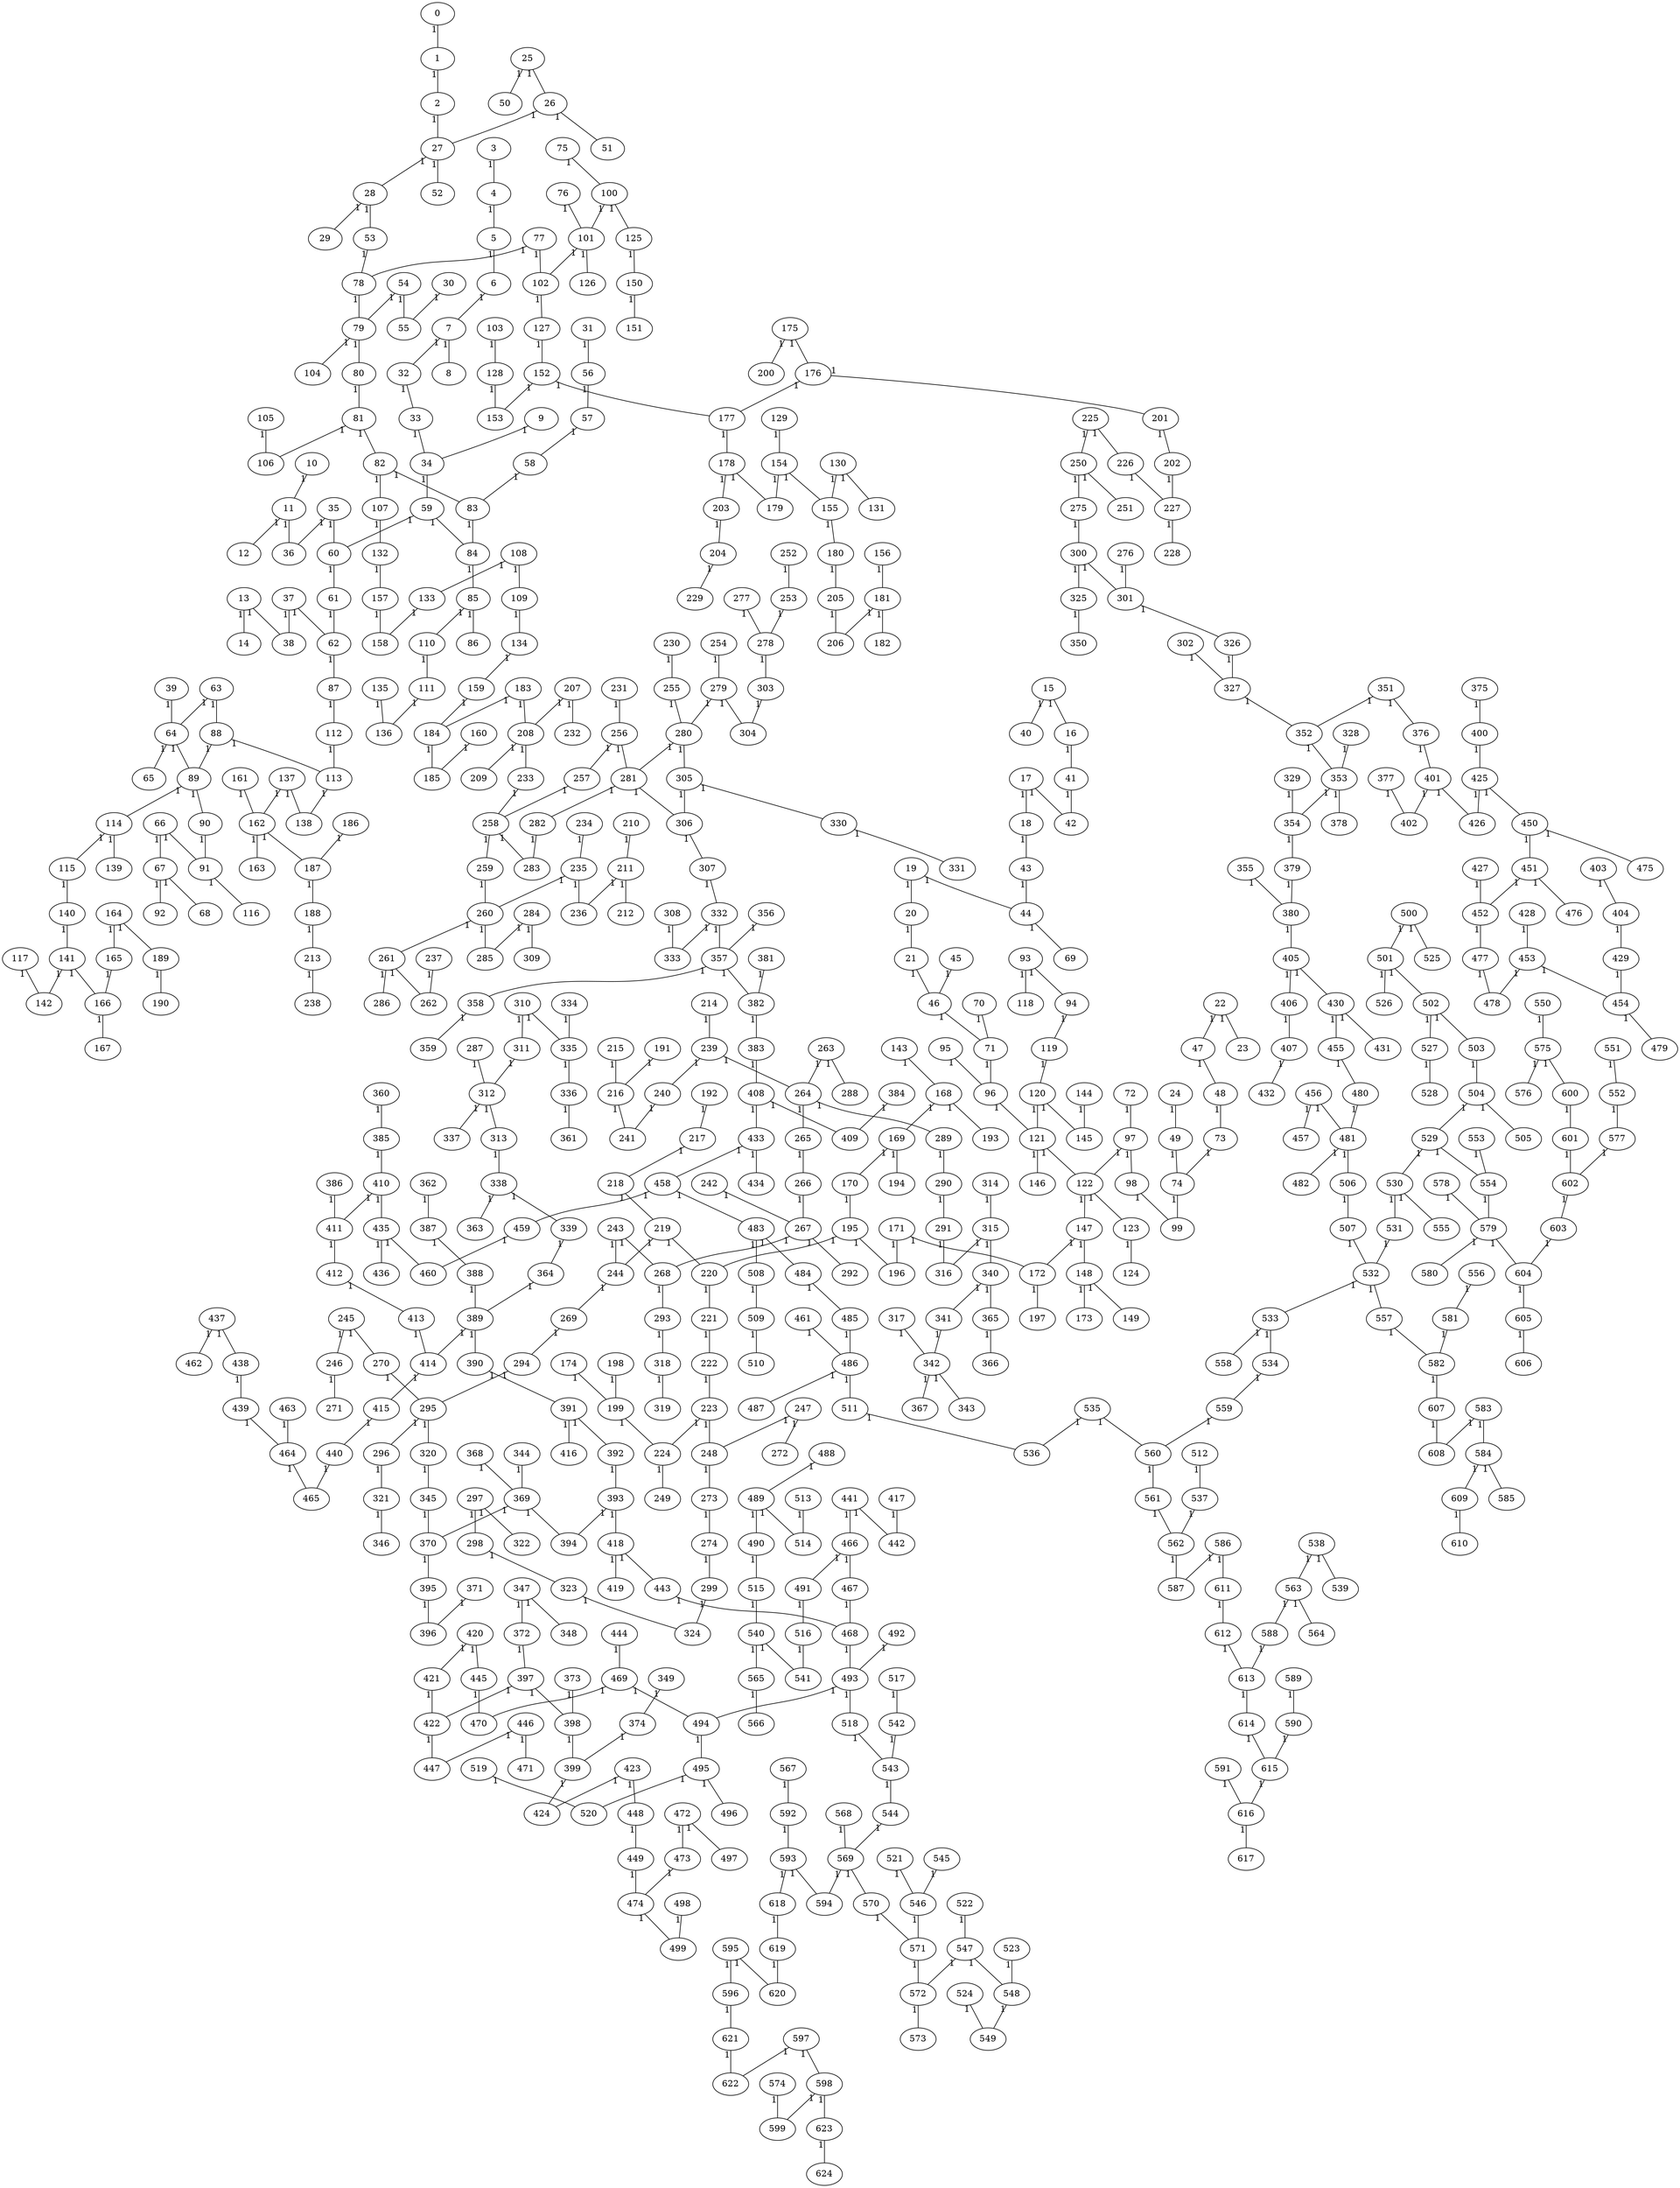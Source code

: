 graph { 
	0--1 [taillabel = "1"]
	120--145 [taillabel = "1"]
	601--602 [taillabel = "1"]
	164--189 [taillabel = "1"]
	280--281 [taillabel = "1"]
	589--590 [taillabel = "1"]
	345--370 [taillabel = "1"]
	449--474 [taillabel = "1"]
	568--569 [taillabel = "1"]
	415--440 [taillabel = "1"]
	579--604 [taillabel = "1"]
	243--244 [taillabel = "1"]
	596--621 [taillabel = "1"]
	383--408 [taillabel = "1"]
	389--390 [taillabel = "1"]
	399--424 [taillabel = "1"]
	80--81 [taillabel = "1"]
	473--474 [taillabel = "1"]
	334--335 [taillabel = "1"]
	74--99 [taillabel = "1"]
	335--336 [taillabel = "1"]
	66--67 [taillabel = "1"]
	35--36 [taillabel = "1"]
	54--55 [taillabel = "1"]
	375--400 [taillabel = "1"]
	202--227 [taillabel = "1"]
	159--184 [taillabel = "1"]
	535--560 [taillabel = "1"]
	393--394 [taillabel = "1"]
	22--23 [taillabel = "1"]
	300--301 [taillabel = "1"]
	605--606 [taillabel = "1"]
	217--218 [taillabel = "1"]
	421--422 [taillabel = "1"]
	132--157 [taillabel = "1"]
	598--599 [taillabel = "1"]
	423--424 [taillabel = "1"]
	284--309 [taillabel = "1"]
	502--503 [taillabel = "1"]
	250--275 [taillabel = "1"]
	152--153 [taillabel = "1"]
	181--206 [taillabel = "1"]
	571--572 [taillabel = "1"]
	239--240 [taillabel = "1"]
	469--470 [taillabel = "1"]
	507--532 [taillabel = "1"]
	239--264 [taillabel = "1"]
	101--126 [taillabel = "1"]
	108--133 [taillabel = "1"]
	97--98 [taillabel = "1"]
	621--622 [taillabel = "1"]
	618--619 [taillabel = "1"]
	199--224 [taillabel = "1"]
	533--534 [taillabel = "1"]
	598--623 [taillabel = "1"]
	467--468 [taillabel = "1"]
	18--43 [taillabel = "1"]
	223--248 [taillabel = "1"]
	609--610 [taillabel = "1"]
	418--443 [taillabel = "1"]
	177--178 [taillabel = "1"]
	266--267 [taillabel = "1"]
	308--333 [taillabel = "1"]
	16--41 [taillabel = "1"]
	362--387 [taillabel = "1"]
	563--564 [taillabel = "1"]
	204--229 [taillabel = "1"]
	391--416 [taillabel = "1"]
	260--261 [taillabel = "1"]
	60--61 [taillabel = "1"]
	406--407 [taillabel = "1"]
	56--57 [taillabel = "1"]
	113--138 [taillabel = "1"]
	553--554 [taillabel = "1"]
	597--598 [taillabel = "1"]
	310--311 [taillabel = "1"]
	535--536 [taillabel = "1"]
	296--321 [taillabel = "1"]
	301--326 [taillabel = "1"]
	397--422 [taillabel = "1"]
	31--56 [taillabel = "1"]
	178--203 [taillabel = "1"]
	466--491 [taillabel = "1"]
	326--327 [taillabel = "1"]
	602--603 [taillabel = "1"]
	480--481 [taillabel = "1"]
	455--480 [taillabel = "1"]
	259--260 [taillabel = "1"]
	187--188 [taillabel = "1"]
	62--87 [taillabel = "1"]
	277--278 [taillabel = "1"]
	205--206 [taillabel = "1"]
	22--47 [taillabel = "1"]
	90--91 [taillabel = "1"]
	157--158 [taillabel = "1"]
	17--18 [taillabel = "1"]
	448--449 [taillabel = "1"]
	500--525 [taillabel = "1"]
	469--494 [taillabel = "1"]
	481--506 [taillabel = "1"]
	282--283 [taillabel = "1"]
	91--116 [taillabel = "1"]
	13--14 [taillabel = "1"]
	561--562 [taillabel = "1"]
	380--405 [taillabel = "1"]
	48--73 [taillabel = "1"]
	532--533 [taillabel = "1"]
	358--359 [taillabel = "1"]
	293--318 [taillabel = "1"]
	128--153 [taillabel = "1"]
	17--42 [taillabel = "1"]
	340--365 [taillabel = "1"]
	582--607 [taillabel = "1"]
	71--96 [taillabel = "1"]
	264--265 [taillabel = "1"]
	472--497 [taillabel = "1"]
	169--170 [taillabel = "1"]
	291--316 [taillabel = "1"]
	498--499 [taillabel = "1"]
	27--28 [taillabel = "1"]
	591--616 [taillabel = "1"]
	311--312 [taillabel = "1"]
	398--399 [taillabel = "1"]
	430--431 [taillabel = "1"]
	234--235 [taillabel = "1"]
	414--415 [taillabel = "1"]
	41--42 [taillabel = "1"]
	110--111 [taillabel = "1"]
	607--608 [taillabel = "1"]
	444--469 [taillabel = "1"]
	562--587 [taillabel = "1"]
	260--285 [taillabel = "1"]
	604--605 [taillabel = "1"]
	195--220 [taillabel = "1"]
	216--241 [taillabel = "1"]
	490--515 [taillabel = "1"]
	339--364 [taillabel = "1"]
	45--46 [taillabel = "1"]
	2--27 [taillabel = "1"]
	590--615 [taillabel = "1"]
	302--327 [taillabel = "1"]
	583--584 [taillabel = "1"]
	143--168 [taillabel = "1"]
	430--455 [taillabel = "1"]
	114--115 [taillabel = "1"]
	489--490 [taillabel = "1"]
	174--199 [taillabel = "1"]
	219--244 [taillabel = "1"]
	353--354 [taillabel = "1"]
	152--177 [taillabel = "1"]
	429--454 [taillabel = "1"]
	287--312 [taillabel = "1"]
	612--613 [taillabel = "1"]
	252--253 [taillabel = "1"]
	456--457 [taillabel = "1"]
	150--151 [taillabel = "1"]
	83--84 [taillabel = "1"]
	552--577 [taillabel = "1"]
	47--48 [taillabel = "1"]
	176--177 [taillabel = "1"]
	353--378 [taillabel = "1"]
	548--549 [taillabel = "1"]
	538--563 [taillabel = "1"]
	389--414 [taillabel = "1"]
	220--221 [taillabel = "1"]
	148--173 [taillabel = "1"]
	452--477 [taillabel = "1"]
	224--249 [taillabel = "1"]
	323--324 [taillabel = "1"]
	321--346 [taillabel = "1"]
	368--369 [taillabel = "1"]
	225--250 [taillabel = "1"]
	189--190 [taillabel = "1"]
	314--315 [taillabel = "1"]
	263--264 [taillabel = "1"]
	77--102 [taillabel = "1"]
	509--510 [taillabel = "1"]
	577--602 [taillabel = "1"]
	98--99 [taillabel = "1"]
	184--185 [taillabel = "1"]
	267--268 [taillabel = "1"]
	107--132 [taillabel = "1"]
	472--473 [taillabel = "1"]
	284--285 [taillabel = "1"]
	336--361 [taillabel = "1"]
	207--232 [taillabel = "1"]
	275--300 [taillabel = "1"]
	453--478 [taillabel = "1"]
	119--120 [taillabel = "1"]
	517--542 [taillabel = "1"]
	508--509 [taillabel = "1"]
	161--162 [taillabel = "1"]
	588--613 [taillabel = "1"]
	332--333 [taillabel = "1"]
	109--134 [taillabel = "1"]
	441--442 [taillabel = "1"]
	529--554 [taillabel = "1"]
	295--320 [taillabel = "1"]
	235--236 [taillabel = "1"]
	303--304 [taillabel = "1"]
	495--496 [taillabel = "1"]
	24--49 [taillabel = "1"]
	223--224 [taillabel = "1"]
	27--52 [taillabel = "1"]
	255--280 [taillabel = "1"]
	203--204 [taillabel = "1"]
	218--219 [taillabel = "1"]
	593--594 [taillabel = "1"]
	208--209 [taillabel = "1"]
	207--208 [taillabel = "1"]
	198--199 [taillabel = "1"]
	114--139 [taillabel = "1"]
	183--184 [taillabel = "1"]
	547--572 [taillabel = "1"]
	373--398 [taillabel = "1"]
	453--454 [taillabel = "1"]
	58--83 [taillabel = "1"]
	263--288 [taillabel = "1"]
	593--618 [taillabel = "1"]
	219--220 [taillabel = "1"]
	360--385 [taillabel = "1"]
	235--260 [taillabel = "1"]
	117--142 [taillabel = "1"]
	276--301 [taillabel = "1"]
	493--518 [taillabel = "1"]
	340--341 [taillabel = "1"]
	405--406 [taillabel = "1"]
	527--528 [taillabel = "1"]
	428--453 [taillabel = "1"]
	374--399 [taillabel = "1"]
	35--60 [taillabel = "1"]
	154--155 [taillabel = "1"]
	493--494 [taillabel = "1"]
	468--493 [taillabel = "1"]
	170--195 [taillabel = "1"]
	572--573 [taillabel = "1"]
	100--125 [taillabel = "1"]
	233--258 [taillabel = "1"]
	543--544 [taillabel = "1"]
	95--96 [taillabel = "1"]
	410--435 [taillabel = "1"]
	597--622 [taillabel = "1"]
	459--460 [taillabel = "1"]
	186--187 [taillabel = "1"]
	369--394 [taillabel = "1"]
	171--196 [taillabel = "1"]
	586--611 [taillabel = "1"]
	370--395 [taillabel = "1"]
	422--447 [taillabel = "1"]
	140--141 [taillabel = "1"]
	256--281 [taillabel = "1"]
	495--520 [taillabel = "1"]
	130--131 [taillabel = "1"]
	315--340 [taillabel = "1"]
	437--462 [taillabel = "1"]
	511--536 [taillabel = "1"]
	454--479 [taillabel = "1"]
	108--109 [taillabel = "1"]
	546--571 [taillabel = "1"]
	96--121 [taillabel = "1"]
	575--576 [taillabel = "1"]
	165--166 [taillabel = "1"]
	332--357 [taillabel = "1"]
	435--436 [taillabel = "1"]
	6--7 [taillabel = "1"]
	121--146 [taillabel = "1"]
	485--486 [taillabel = "1"]
	85--86 [taillabel = "1"]
	516--541 [taillabel = "1"]
	354--379 [taillabel = "1"]
	66--91 [taillabel = "1"]
	352--353 [taillabel = "1"]
	433--458 [taillabel = "1"]
	115--140 [taillabel = "1"]
	501--526 [taillabel = "1"]
	240--241 [taillabel = "1"]
	395--396 [taillabel = "1"]
	458--483 [taillabel = "1"]
	19--44 [taillabel = "1"]
	221--222 [taillabel = "1"]
	148--149 [taillabel = "1"]
	341--342 [taillabel = "1"]
	111--136 [taillabel = "1"]
	261--286 [taillabel = "1"]
	85--110 [taillabel = "1"]
	280--305 [taillabel = "1"]
	315--316 [taillabel = "1"]
	26--27 [taillabel = "1"]
	456--481 [taillabel = "1"]
	328--353 [taillabel = "1"]
	614--615 [taillabel = "1"]
	33--34 [taillabel = "1"]
	412--413 [taillabel = "1"]
	122--123 [taillabel = "1"]
	379--380 [taillabel = "1"]
	391--392 [taillabel = "1"]
	1--2 [taillabel = "1"]
	231--256 [taillabel = "1"]
	28--29 [taillabel = "1"]
	192--217 [taillabel = "1"]
	46--71 [taillabel = "1"]
	248--273 [taillabel = "1"]
	155--180 [taillabel = "1"]
	425--426 [taillabel = "1"]
	560--561 [taillabel = "1"]
	250--251 [taillabel = "1"]
	305--330 [taillabel = "1"]
	67--68 [taillabel = "1"]
	53--78 [taillabel = "1"]
	237--262 [taillabel = "1"]
	401--402 [taillabel = "1"]
	264--289 [taillabel = "1"]
	408--409 [taillabel = "1"]
	524--549 [taillabel = "1"]
	123--124 [taillabel = "1"]
	578--579 [taillabel = "1"]
	269--294 [taillabel = "1"]
	133--158 [taillabel = "1"]
	290--291 [taillabel = "1"]
	483--484 [taillabel = "1"]
	227--228 [taillabel = "1"]
	458--459 [taillabel = "1"]
	403--404 [taillabel = "1"]
	49--74 [taillabel = "1"]
	387--388 [taillabel = "1"]
	584--585 [taillabel = "1"]
	171--172 [taillabel = "1"]
	540--541 [taillabel = "1"]
	147--148 [taillabel = "1"]
	245--270 [taillabel = "1"]
	4--5 [taillabel = "1"]
	466--467 [taillabel = "1"]
	105--106 [taillabel = "1"]
	246--271 [taillabel = "1"]
	134--159 [taillabel = "1"]
	135--136 [taillabel = "1"]
	245--246 [taillabel = "1"]
	438--439 [taillabel = "1"]
	533--558 [taillabel = "1"]
	433--434 [taillabel = "1"]
	423--448 [taillabel = "1"]
	372--397 [taillabel = "1"]
	351--352 [taillabel = "1"]
	325--350 [taillabel = "1"]
	137--138 [taillabel = "1"]
	530--531 [taillabel = "1"]
	512--537 [taillabel = "1"]
	10--11 [taillabel = "1"]
	397--398 [taillabel = "1"]
	121--122 [taillabel = "1"]
	586--587 [taillabel = "1"]
	100--101 [taillabel = "1"]
	451--476 [taillabel = "1"]
	338--363 [taillabel = "1"]
	201--202 [taillabel = "1"]
	310--335 [taillabel = "1"]
	392--393 [taillabel = "1"]
	351--376 [taillabel = "1"]
	439--464 [taillabel = "1"]
	477--478 [taillabel = "1"]
	59--84 [taillabel = "1"]
	540--565 [taillabel = "1"]
	103--128 [taillabel = "1"]
	15--40 [taillabel = "1"]
	181--182 [taillabel = "1"]
	443--468 [taillabel = "1"]
	15--16 [taillabel = "1"]
	489--514 [taillabel = "1"]
	54--79 [taillabel = "1"]
	243--268 [taillabel = "1"]
	244--269 [taillabel = "1"]
	162--187 [taillabel = "1"]
	93--94 [taillabel = "1"]
	147--172 [taillabel = "1"]
	156--181 [taillabel = "1"]
	418--419 [taillabel = "1"]
	569--594 [taillabel = "1"]
	270--295 [taillabel = "1"]
	32--33 [taillabel = "1"]
	230--255 [taillabel = "1"]
	97--122 [taillabel = "1"]
	9--34 [taillabel = "1"]
	545--546 [taillabel = "1"]
	592--593 [taillabel = "1"]
	384--409 [taillabel = "1"]
	72--97 [taillabel = "1"]
	37--38 [taillabel = "1"]
	101--102 [taillabel = "1"]
	563--588 [taillabel = "1"]
	281--306 [taillabel = "1"]
	261--262 [taillabel = "1"]
	279--280 [taillabel = "1"]
	441--466 [taillabel = "1"]
	39--64 [taillabel = "1"]
	519--520 [taillabel = "1"]
	410--411 [taillabel = "1"]
	176--201 [taillabel = "1"]
	376--401 [taillabel = "1"]
	225--226 [taillabel = "1"]
	371--396 [taillabel = "1"]
	342--367 [taillabel = "1"]
	393--418 [taillabel = "1"]
	537--562 [taillabel = "1"]
	25--26 [taillabel = "1"]
	273--274 [taillabel = "1"]
	94--119 [taillabel = "1"]
	613--614 [taillabel = "1"]
	226--227 [taillabel = "1"]
	307--332 [taillabel = "1"]
	7--8 [taillabel = "1"]
	382--383 [taillabel = "1"]
	168--193 [taillabel = "1"]
	492--493 [taillabel = "1"]
	327--352 [taillabel = "1"]
	408--433 [taillabel = "1"]
	450--475 [taillabel = "1"]
	417--442 [taillabel = "1"]
	405--430 [taillabel = "1"]
	491--516 [taillabel = "1"]
	84--85 [taillabel = "1"]
	506--507 [taillabel = "1"]
	420--445 [taillabel = "1"]
	81--106 [taillabel = "1"]
	494--495 [taillabel = "1"]
	538--539 [taillabel = "1"]
	78--79 [taillabel = "1"]
	120--121 [taillabel = "1"]
	34--59 [taillabel = "1"]
	57--58 [taillabel = "1"]
	486--511 [taillabel = "1"]
	214--239 [taillabel = "1"]
	3--4 [taillabel = "1"]
	298--323 [taillabel = "1"]
	451--452 [taillabel = "1"]
	521--546 [taillabel = "1"]
	59--60 [taillabel = "1"]
	357--382 [taillabel = "1"]
	531--532 [taillabel = "1"]
	268--293 [taillabel = "1"]
	82--83 [taillabel = "1"]
	583--608 [taillabel = "1"]
	312--313 [taillabel = "1"]
	77--78 [taillabel = "1"]
	160--185 [taillabel = "1"]
	26--51 [taillabel = "1"]
	122--147 [taillabel = "1"]
	127--152 [taillabel = "1"]
	365--366 [taillabel = "1"]
	445--470 [taillabel = "1"]
	253--278 [taillabel = "1"]
	501--502 [taillabel = "1"]
	550--575 [taillabel = "1"]
	388--389 [taillabel = "1"]
	364--389 [taillabel = "1"]
	584--609 [taillabel = "1"]
	25--50 [taillabel = "1"]
	208--233 [taillabel = "1"]
	357--358 [taillabel = "1"]
	570--571 [taillabel = "1"]
	615--616 [taillabel = "1"]
	88--113 [taillabel = "1"]
	603--604 [taillabel = "1"]
	355--380 [taillabel = "1"]
	483--508 [taillabel = "1"]
	89--114 [taillabel = "1"]
	534--559 [taillabel = "1"]
	141--166 [taillabel = "1"]
	611--612 [taillabel = "1"]
	169--194 [taillabel = "1"]
	567--592 [taillabel = "1"]
	557--582 [taillabel = "1"]
	313--338 [taillabel = "1"]
	274--299 [taillabel = "1"]
	70--71 [taillabel = "1"]
	407--432 [taillabel = "1"]
	175--176 [taillabel = "1"]
	464--465 [taillabel = "1"]
	222--223 [taillabel = "1"]
	369--370 [taillabel = "1"]
	481--482 [taillabel = "1"]
	61--62 [taillabel = "1"]
	144--145 [taillabel = "1"]
	112--113 [taillabel = "1"]
	265--266 [taillabel = "1"]
	247--248 [taillabel = "1"]
	400--425 [taillabel = "1"]
	515--540 [taillabel = "1"]
	484--485 [taillabel = "1"]
	211--236 [taillabel = "1"]
	356--357 [taillabel = "1"]
	330--331 [taillabel = "1"]
	435--460 [taillabel = "1"]
	297--298 [taillabel = "1"]
	381--382 [taillabel = "1"]
	81--82 [taillabel = "1"]
	87--112 [taillabel = "1"]
	267--292 [taillabel = "1"]
	390--391 [taillabel = "1"]
	73--74 [taillabel = "1"]
	446--447 [taillabel = "1"]
	141--142 [taillabel = "1"]
	551--552 [taillabel = "1"]
	502--527 [taillabel = "1"]
	446--471 [taillabel = "1"]
	595--596 [taillabel = "1"]
	317--342 [taillabel = "1"]
	420--421 [taillabel = "1"]
	518--543 [taillabel = "1"]
	164--165 [taillabel = "1"]
	125--150 [taillabel = "1"]
	440--465 [taillabel = "1"]
	289--290 [taillabel = "1"]
	154--179 [taillabel = "1"]
	559--560 [taillabel = "1"]
	574--599 [taillabel = "1"]
	347--348 [taillabel = "1"]
	461--486 [taillabel = "1"]
	254--279 [taillabel = "1"]
	347--372 [taillabel = "1"]
	19--20 [taillabel = "1"]
	21--46 [taillabel = "1"]
	102--127 [taillabel = "1"]
	279--304 [taillabel = "1"]
	411--412 [taillabel = "1"]
	172--197 [taillabel = "1"]
	5--6 [taillabel = "1"]
	623--624 [taillabel = "1"]
	82--107 [taillabel = "1"]
	544--569 [taillabel = "1"]
	386--411 [taillabel = "1"]
	486--487 [taillabel = "1"]
	377--402 [taillabel = "1"]
	504--529 [taillabel = "1"]
	30--55 [taillabel = "1"]
	130--155 [taillabel = "1"]
	401--426 [taillabel = "1"]
	67--92 [taillabel = "1"]
	425--450 [taillabel = "1"]
	137--162 [taillabel = "1"]
	581--582 [taillabel = "1"]
	247--272 [taillabel = "1"]
	595--620 [taillabel = "1"]
	195--196 [taillabel = "1"]
	75--100 [taillabel = "1"]
	513--514 [taillabel = "1"]
	532--557 [taillabel = "1"]
	37--62 [taillabel = "1"]
	178--179 [taillabel = "1"]
	89--90 [taillabel = "1"]
	329--354 [taillabel = "1"]
	88--89 [taillabel = "1"]
	503--504 [taillabel = "1"]
	7--32 [taillabel = "1"]
	191--216 [taillabel = "1"]
	299--324 [taillabel = "1"]
	385--410 [taillabel = "1"]
	554--579 [taillabel = "1"]
	569--570 [taillabel = "1"]
	242--267 [taillabel = "1"]
	320--345 [taillabel = "1"]
	413--414 [taillabel = "1"]
	529--530 [taillabel = "1"]
	258--259 [taillabel = "1"]
	306--307 [taillabel = "1"]
	188--213 [taillabel = "1"]
	294--295 [taillabel = "1"]
	129--154 [taillabel = "1"]
	211--212 [taillabel = "1"]
	530--555 [taillabel = "1"]
	28--53 [taillabel = "1"]
	318--319 [taillabel = "1"]
	64--65 [taillabel = "1"]
	556--581 [taillabel = "1"]
	427--452 [taillabel = "1"]
	338--339 [taillabel = "1"]
	20--21 [taillabel = "1"]
	295--296 [taillabel = "1"]
	258--283 [taillabel = "1"]
	504--505 [taillabel = "1"]
	183--208 [taillabel = "1"]
	180--205 [taillabel = "1"]
	579--580 [taillabel = "1"]
	11--12 [taillabel = "1"]
	600--601 [taillabel = "1"]
	463--464 [taillabel = "1"]
	278--303 [taillabel = "1"]
	281--282 [taillabel = "1"]
	474--499 [taillabel = "1"]
	450--451 [taillabel = "1"]
	297--322 [taillabel = "1"]
	11--36 [taillabel = "1"]
	342--343 [taillabel = "1"]
	619--620 [taillabel = "1"]
	616--617 [taillabel = "1"]
	349--374 [taillabel = "1"]
	168--169 [taillabel = "1"]
	210--211 [taillabel = "1"]
	215--216 [taillabel = "1"]
	166--167 [taillabel = "1"]
	76--101 [taillabel = "1"]
	162--163 [taillabel = "1"]
	93--118 [taillabel = "1"]
	522--547 [taillabel = "1"]
	305--306 [taillabel = "1"]
	547--548 [taillabel = "1"]
	542--543 [taillabel = "1"]
	488--489 [taillabel = "1"]
	437--438 [taillabel = "1"]
	575--600 [taillabel = "1"]
	43--44 [taillabel = "1"]
	64--89 [taillabel = "1"]
	300--325 [taillabel = "1"]
	344--369 [taillabel = "1"]
	213--238 [taillabel = "1"]
	79--104 [taillabel = "1"]
	44--69 [taillabel = "1"]
	523--548 [taillabel = "1"]
	63--88 [taillabel = "1"]
	565--566 [taillabel = "1"]
	13--38 [taillabel = "1"]
	175--200 [taillabel = "1"]
	312--337 [taillabel = "1"]
	500--501 [taillabel = "1"]
	404--429 [taillabel = "1"]
	257--258 [taillabel = "1"]
	79--80 [taillabel = "1"]
	63--64 [taillabel = "1"]
	256--257 [taillabel = "1"]
	0
	1
	2
	3
	4
	5
	6
	7
	8
	9
	10
	11
	12
	13
	14
	15
	16
	17
	18
	19
	20
	21
	22
	23
	24
	25
	26
	27
	28
	29
	30
	31
	32
	33
	34
	35
	36
	37
	38
	39
	40
	41
	42
	43
	44
	45
	46
	47
	48
	49
	50
	51
	52
	53
	54
	55
	56
	57
	58
	59
	60
	61
	62
	63
	64
	65
	66
	67
	68
	69
	70
	71
	72
	73
	74
	75
	76
	77
	78
	79
	80
	81
	82
	83
	84
	85
	86
	87
	88
	89
	90
	91
	92
	93
	94
	95
	96
	97
	98
	99
	100
	101
	102
	103
	104
	105
	106
	107
	108
	109
	110
	111
	112
	113
	114
	115
	116
	117
	118
	119
	120
	121
	122
	123
	124
	125
	126
	127
	128
	129
	130
	131
	132
	133
	134
	135
	136
	137
	138
	139
	140
	141
	142
	143
	144
	145
	146
	147
	148
	149
	150
	151
	152
	153
	154
	155
	156
	157
	158
	159
	160
	161
	162
	163
	164
	165
	166
	167
	168
	169
	170
	171
	172
	173
	174
	175
	176
	177
	178
	179
	180
	181
	182
	183
	184
	185
	186
	187
	188
	189
	190
	191
	192
	193
	194
	195
	196
	197
	198
	199
	200
	201
	202
	203
	204
	205
	206
	207
	208
	209
	210
	211
	212
	213
	214
	215
	216
	217
	218
	219
	220
	221
	222
	223
	224
	225
	226
	227
	228
	229
	230
	231
	232
	233
	234
	235
	236
	237
	238
	239
	240
	241
	242
	243
	244
	245
	246
	247
	248
	249
	250
	251
	252
	253
	254
	255
	256
	257
	258
	259
	260
	261
	262
	263
	264
	265
	266
	267
	268
	269
	270
	271
	272
	273
	274
	275
	276
	277
	278
	279
	280
	281
	282
	283
	284
	285
	286
	287
	288
	289
	290
	291
	292
	293
	294
	295
	296
	297
	298
	299
	300
	301
	302
	303
	304
	305
	306
	307
	308
	309
	310
	311
	312
	313
	314
	315
	316
	317
	318
	319
	320
	321
	322
	323
	324
	325
	326
	327
	328
	329
	330
	331
	332
	333
	334
	335
	336
	337
	338
	339
	340
	341
	342
	343
	344
	345
	346
	347
	348
	349
	350
	351
	352
	353
	354
	355
	356
	357
	358
	359
	360
	361
	362
	363
	364
	365
	366
	367
	368
	369
	370
	371
	372
	373
	374
	375
	376
	377
	378
	379
	380
	381
	382
	383
	384
	385
	386
	387
	388
	389
	390
	391
	392
	393
	394
	395
	396
	397
	398
	399
	400
	401
	402
	403
	404
	405
	406
	407
	408
	409
	410
	411
	412
	413
	414
	415
	416
	417
	418
	419
	420
	421
	422
	423
	424
	425
	426
	427
	428
	429
	430
	431
	432
	433
	434
	435
	436
	437
	438
	439
	440
	441
	442
	443
	444
	445
	446
	447
	448
	449
	450
	451
	452
	453
	454
	455
	456
	457
	458
	459
	460
	461
	462
	463
	464
	465
	466
	467
	468
	469
	470
	471
	472
	473
	474
	475
	476
	477
	478
	479
	480
	481
	482
	483
	484
	485
	486
	487
	488
	489
	490
	491
	492
	493
	494
	495
	496
	497
	498
	499
	500
	501
	502
	503
	504
	505
	506
	507
	508
	509
	510
	511
	512
	513
	514
	515
	516
	517
	518
	519
	520
	521
	522
	523
	524
	525
	526
	527
	528
	529
	530
	531
	532
	533
	534
	535
	536
	537
	538
	539
	540
	541
	542
	543
	544
	545
	546
	547
	548
	549
	550
	551
	552
	553
	554
	555
	556
	557
	558
	559
	560
	561
	562
	563
	564
	565
	566
	567
	568
	569
	570
	571
	572
	573
	574
	575
	576
	577
	578
	579
	580
	581
	582
	583
	584
	585
	586
	587
	588
	589
	590
	591
	592
	593
	594
	595
	596
	597
	598
	599
	600
	601
	602
	603
	604
	605
	606
	607
	608
	609
	610
	611
	612
	613
	614
	615
	616
	617
	618
	619
	620
	621
	622
	623
	624
} 
